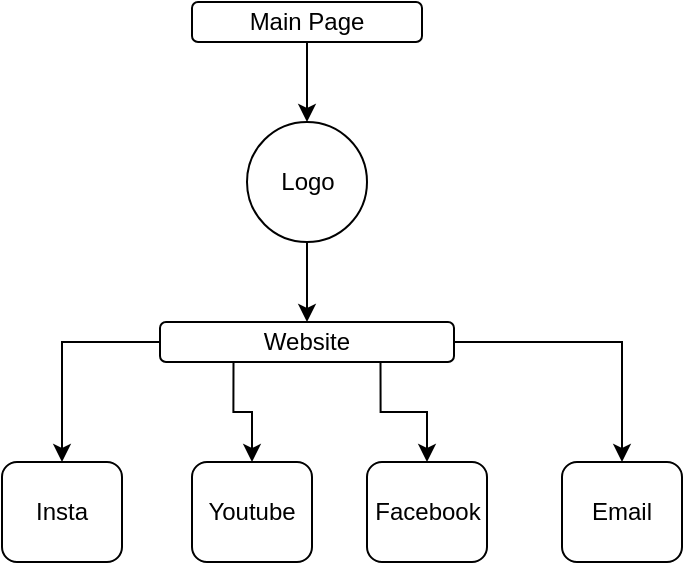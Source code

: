 <mxfile version="12.4.2" type="github" pages="1">
  <diagram id="Zm2mKGomABfydaSqqEx8" name="Page-1">
    <mxGraphModel dx="854" dy="436" grid="1" gridSize="10" guides="1" tooltips="1" connect="1" arrows="1" fold="1" page="1" pageScale="1" pageWidth="850" pageHeight="1100" math="0" shadow="0">
      <root>
        <mxCell id="0"/>
        <mxCell id="1" parent="0"/>
        <mxCell id="qn2icyFKdlIVdU8Ni0lh-3" value="" style="edgeStyle=orthogonalEdgeStyle;rounded=0;orthogonalLoop=1;jettySize=auto;html=1;" edge="1" parent="1" source="qn2icyFKdlIVdU8Ni0lh-1">
          <mxGeometry relative="1" as="geometry">
            <mxPoint x="422.5" y="100" as="targetPoint"/>
          </mxGeometry>
        </mxCell>
        <mxCell id="qn2icyFKdlIVdU8Ni0lh-1" value="Main Page" style="rounded=1;whiteSpace=wrap;html=1;" vertex="1" parent="1">
          <mxGeometry x="365" y="40" width="115" height="20" as="geometry"/>
        </mxCell>
        <mxCell id="qn2icyFKdlIVdU8Ni0lh-5" style="edgeStyle=orthogonalEdgeStyle;rounded=0;orthogonalLoop=1;jettySize=auto;html=1;exitX=0.5;exitY=1;exitDx=0;exitDy=0;" edge="1" parent="1" source="qn2icyFKdlIVdU8Ni0lh-4" target="qn2icyFKdlIVdU8Ni0lh-6">
          <mxGeometry relative="1" as="geometry">
            <mxPoint x="423" y="190" as="targetPoint"/>
          </mxGeometry>
        </mxCell>
        <mxCell id="qn2icyFKdlIVdU8Ni0lh-4" value="Logo" style="ellipse;whiteSpace=wrap;html=1;aspect=fixed;" vertex="1" parent="1">
          <mxGeometry x="392.5" y="100" width="60" height="60" as="geometry"/>
        </mxCell>
        <mxCell id="qn2icyFKdlIVdU8Ni0lh-8" value="" style="edgeStyle=orthogonalEdgeStyle;rounded=0;orthogonalLoop=1;jettySize=auto;html=1;" edge="1" parent="1" source="qn2icyFKdlIVdU8Ni0lh-6" target="qn2icyFKdlIVdU8Ni0lh-7">
          <mxGeometry relative="1" as="geometry"/>
        </mxCell>
        <mxCell id="qn2icyFKdlIVdU8Ni0lh-14" style="edgeStyle=orthogonalEdgeStyle;rounded=0;orthogonalLoop=1;jettySize=auto;html=1;exitX=0.25;exitY=1;exitDx=0;exitDy=0;entryX=0.5;entryY=0;entryDx=0;entryDy=0;" edge="1" parent="1" source="qn2icyFKdlIVdU8Ni0lh-6" target="qn2icyFKdlIVdU8Ni0lh-11">
          <mxGeometry relative="1" as="geometry"/>
        </mxCell>
        <mxCell id="qn2icyFKdlIVdU8Ni0lh-15" style="edgeStyle=orthogonalEdgeStyle;rounded=0;orthogonalLoop=1;jettySize=auto;html=1;exitX=0.75;exitY=1;exitDx=0;exitDy=0;entryX=0.5;entryY=0;entryDx=0;entryDy=0;" edge="1" parent="1" source="qn2icyFKdlIVdU8Ni0lh-6" target="qn2icyFKdlIVdU8Ni0lh-12">
          <mxGeometry relative="1" as="geometry"/>
        </mxCell>
        <mxCell id="qn2icyFKdlIVdU8Ni0lh-16" style="edgeStyle=orthogonalEdgeStyle;rounded=0;orthogonalLoop=1;jettySize=auto;html=1;exitX=1;exitY=0.5;exitDx=0;exitDy=0;entryX=0.5;entryY=0;entryDx=0;entryDy=0;" edge="1" parent="1" source="qn2icyFKdlIVdU8Ni0lh-6" target="qn2icyFKdlIVdU8Ni0lh-13">
          <mxGeometry relative="1" as="geometry"/>
        </mxCell>
        <mxCell id="qn2icyFKdlIVdU8Ni0lh-6" value="Website" style="rounded=1;whiteSpace=wrap;html=1;" vertex="1" parent="1">
          <mxGeometry x="349" y="200" width="147" height="20" as="geometry"/>
        </mxCell>
        <mxCell id="qn2icyFKdlIVdU8Ni0lh-7" value="Insta" style="rounded=1;whiteSpace=wrap;html=1;" vertex="1" parent="1">
          <mxGeometry x="270" y="270" width="60" height="50" as="geometry"/>
        </mxCell>
        <mxCell id="qn2icyFKdlIVdU8Ni0lh-11" value="Youtube" style="rounded=1;whiteSpace=wrap;html=1;" vertex="1" parent="1">
          <mxGeometry x="365" y="270" width="60" height="50" as="geometry"/>
        </mxCell>
        <mxCell id="qn2icyFKdlIVdU8Ni0lh-12" value="Facebook" style="rounded=1;whiteSpace=wrap;html=1;" vertex="1" parent="1">
          <mxGeometry x="452.5" y="270" width="60" height="50" as="geometry"/>
        </mxCell>
        <mxCell id="qn2icyFKdlIVdU8Ni0lh-13" value="Email" style="rounded=1;whiteSpace=wrap;html=1;" vertex="1" parent="1">
          <mxGeometry x="550" y="270" width="60" height="50" as="geometry"/>
        </mxCell>
      </root>
    </mxGraphModel>
  </diagram>
</mxfile>
